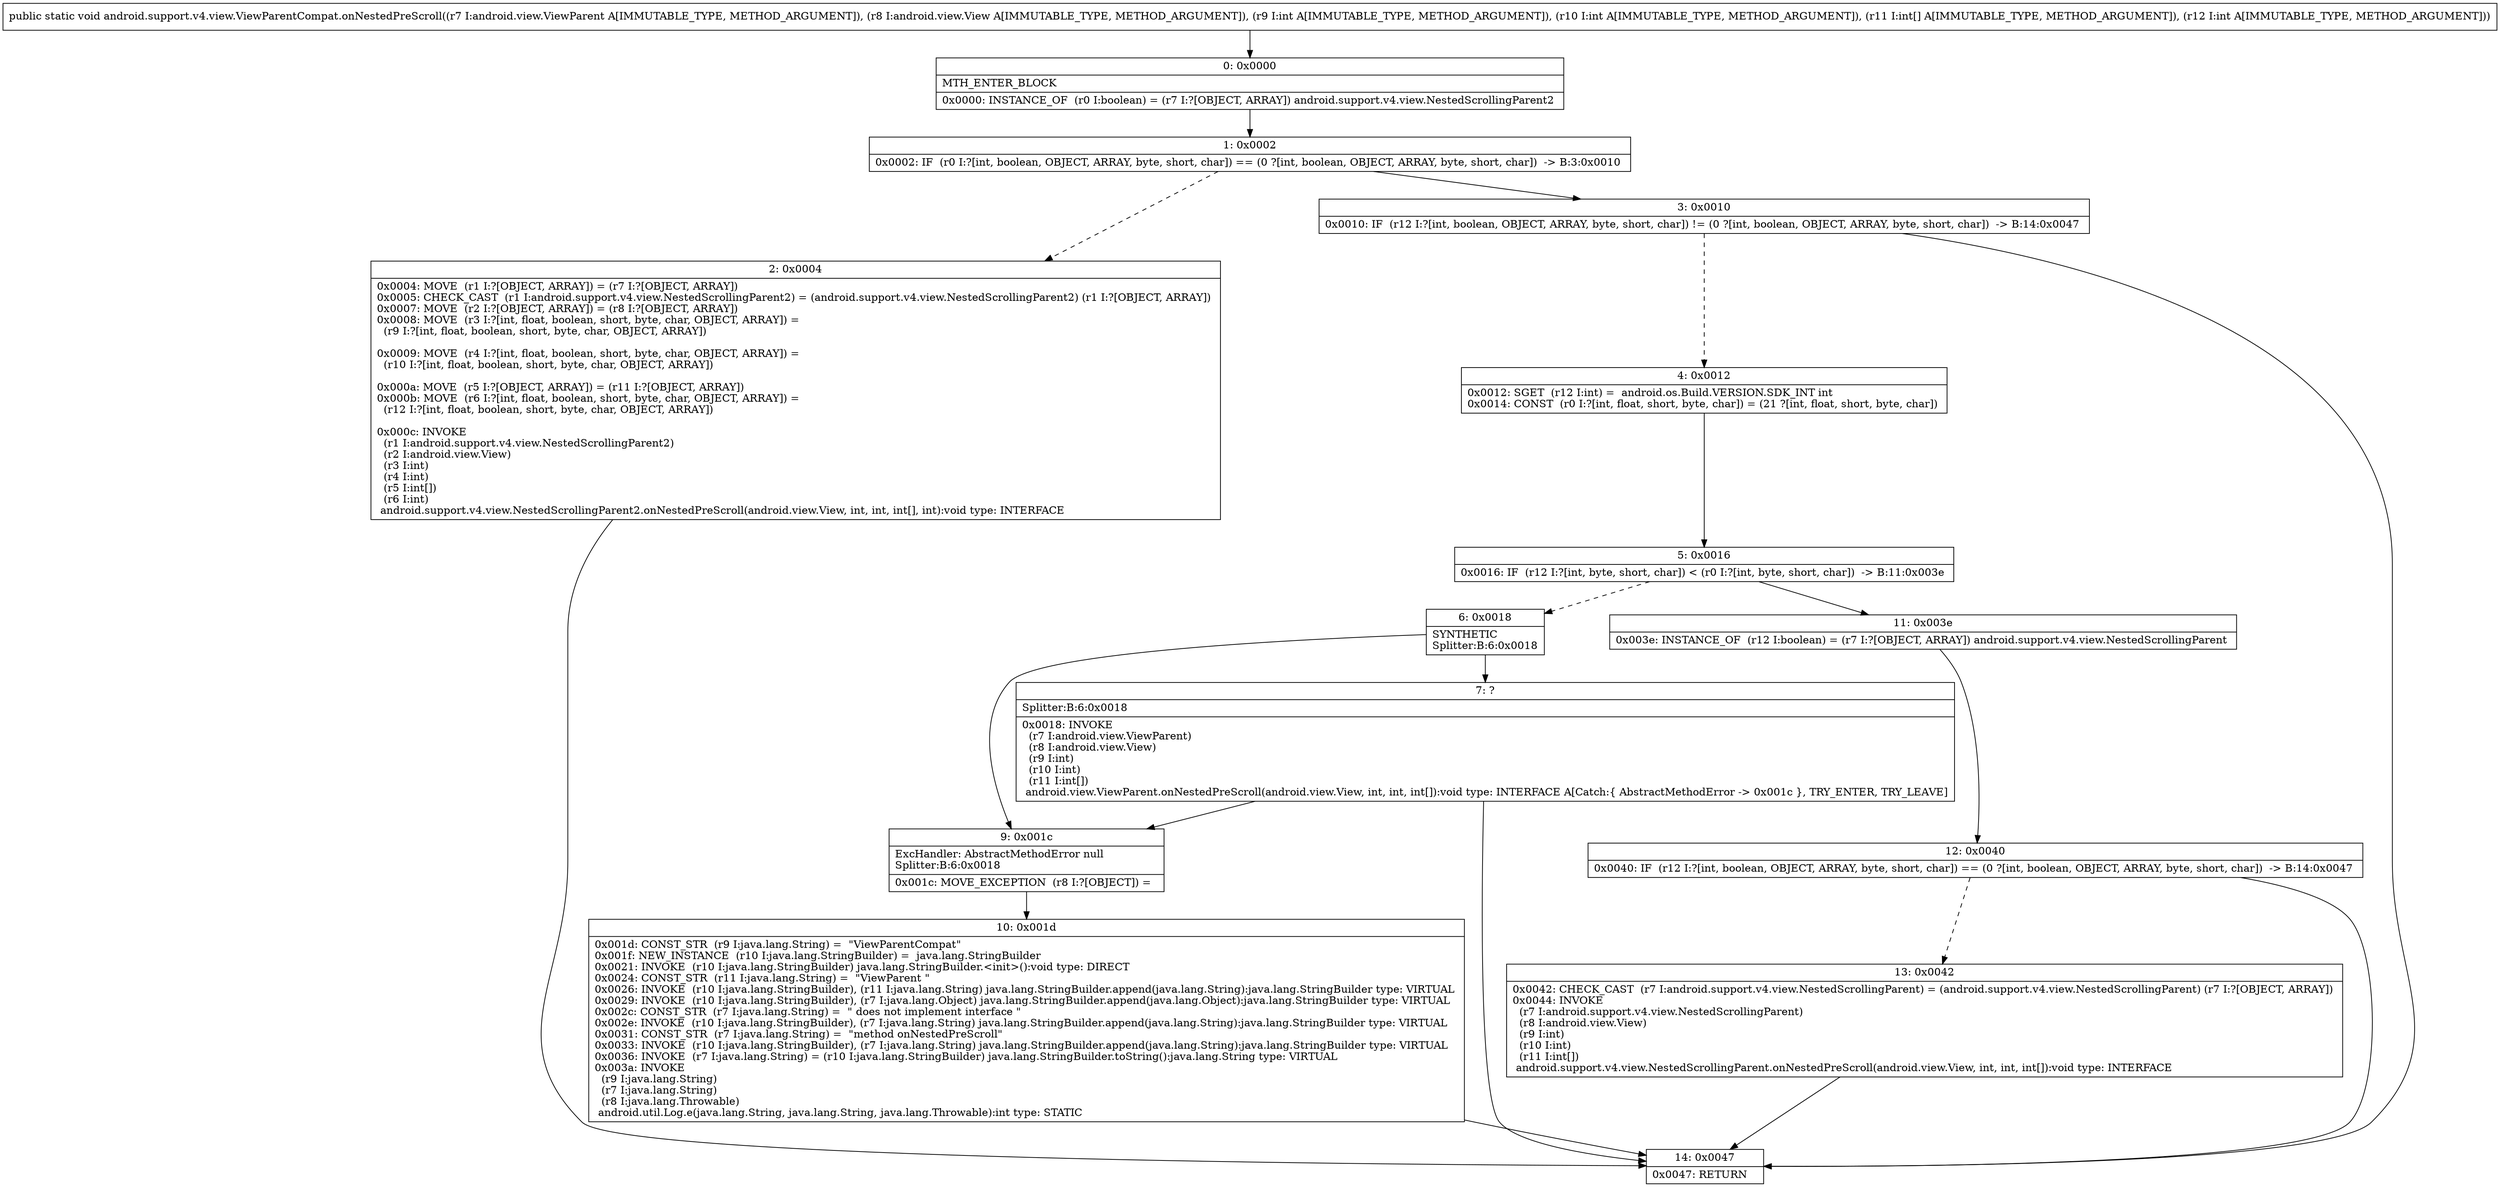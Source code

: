 digraph "CFG forandroid.support.v4.view.ViewParentCompat.onNestedPreScroll(Landroid\/view\/ViewParent;Landroid\/view\/View;II[II)V" {
Node_0 [shape=record,label="{0\:\ 0x0000|MTH_ENTER_BLOCK\l|0x0000: INSTANCE_OF  (r0 I:boolean) = (r7 I:?[OBJECT, ARRAY]) android.support.v4.view.NestedScrollingParent2 \l}"];
Node_1 [shape=record,label="{1\:\ 0x0002|0x0002: IF  (r0 I:?[int, boolean, OBJECT, ARRAY, byte, short, char]) == (0 ?[int, boolean, OBJECT, ARRAY, byte, short, char])  \-\> B:3:0x0010 \l}"];
Node_2 [shape=record,label="{2\:\ 0x0004|0x0004: MOVE  (r1 I:?[OBJECT, ARRAY]) = (r7 I:?[OBJECT, ARRAY]) \l0x0005: CHECK_CAST  (r1 I:android.support.v4.view.NestedScrollingParent2) = (android.support.v4.view.NestedScrollingParent2) (r1 I:?[OBJECT, ARRAY]) \l0x0007: MOVE  (r2 I:?[OBJECT, ARRAY]) = (r8 I:?[OBJECT, ARRAY]) \l0x0008: MOVE  (r3 I:?[int, float, boolean, short, byte, char, OBJECT, ARRAY]) = \l  (r9 I:?[int, float, boolean, short, byte, char, OBJECT, ARRAY])\l \l0x0009: MOVE  (r4 I:?[int, float, boolean, short, byte, char, OBJECT, ARRAY]) = \l  (r10 I:?[int, float, boolean, short, byte, char, OBJECT, ARRAY])\l \l0x000a: MOVE  (r5 I:?[OBJECT, ARRAY]) = (r11 I:?[OBJECT, ARRAY]) \l0x000b: MOVE  (r6 I:?[int, float, boolean, short, byte, char, OBJECT, ARRAY]) = \l  (r12 I:?[int, float, boolean, short, byte, char, OBJECT, ARRAY])\l \l0x000c: INVOKE  \l  (r1 I:android.support.v4.view.NestedScrollingParent2)\l  (r2 I:android.view.View)\l  (r3 I:int)\l  (r4 I:int)\l  (r5 I:int[])\l  (r6 I:int)\l android.support.v4.view.NestedScrollingParent2.onNestedPreScroll(android.view.View, int, int, int[], int):void type: INTERFACE \l}"];
Node_3 [shape=record,label="{3\:\ 0x0010|0x0010: IF  (r12 I:?[int, boolean, OBJECT, ARRAY, byte, short, char]) != (0 ?[int, boolean, OBJECT, ARRAY, byte, short, char])  \-\> B:14:0x0047 \l}"];
Node_4 [shape=record,label="{4\:\ 0x0012|0x0012: SGET  (r12 I:int) =  android.os.Build.VERSION.SDK_INT int \l0x0014: CONST  (r0 I:?[int, float, short, byte, char]) = (21 ?[int, float, short, byte, char]) \l}"];
Node_5 [shape=record,label="{5\:\ 0x0016|0x0016: IF  (r12 I:?[int, byte, short, char]) \< (r0 I:?[int, byte, short, char])  \-\> B:11:0x003e \l}"];
Node_6 [shape=record,label="{6\:\ 0x0018|SYNTHETIC\lSplitter:B:6:0x0018\l}"];
Node_7 [shape=record,label="{7\:\ ?|Splitter:B:6:0x0018\l|0x0018: INVOKE  \l  (r7 I:android.view.ViewParent)\l  (r8 I:android.view.View)\l  (r9 I:int)\l  (r10 I:int)\l  (r11 I:int[])\l android.view.ViewParent.onNestedPreScroll(android.view.View, int, int, int[]):void type: INTERFACE A[Catch:\{ AbstractMethodError \-\> 0x001c \}, TRY_ENTER, TRY_LEAVE]\l}"];
Node_9 [shape=record,label="{9\:\ 0x001c|ExcHandler: AbstractMethodError null\lSplitter:B:6:0x0018\l|0x001c: MOVE_EXCEPTION  (r8 I:?[OBJECT]) =  \l}"];
Node_10 [shape=record,label="{10\:\ 0x001d|0x001d: CONST_STR  (r9 I:java.lang.String) =  \"ViewParentCompat\" \l0x001f: NEW_INSTANCE  (r10 I:java.lang.StringBuilder) =  java.lang.StringBuilder \l0x0021: INVOKE  (r10 I:java.lang.StringBuilder) java.lang.StringBuilder.\<init\>():void type: DIRECT \l0x0024: CONST_STR  (r11 I:java.lang.String) =  \"ViewParent \" \l0x0026: INVOKE  (r10 I:java.lang.StringBuilder), (r11 I:java.lang.String) java.lang.StringBuilder.append(java.lang.String):java.lang.StringBuilder type: VIRTUAL \l0x0029: INVOKE  (r10 I:java.lang.StringBuilder), (r7 I:java.lang.Object) java.lang.StringBuilder.append(java.lang.Object):java.lang.StringBuilder type: VIRTUAL \l0x002c: CONST_STR  (r7 I:java.lang.String) =  \" does not implement interface \" \l0x002e: INVOKE  (r10 I:java.lang.StringBuilder), (r7 I:java.lang.String) java.lang.StringBuilder.append(java.lang.String):java.lang.StringBuilder type: VIRTUAL \l0x0031: CONST_STR  (r7 I:java.lang.String) =  \"method onNestedPreScroll\" \l0x0033: INVOKE  (r10 I:java.lang.StringBuilder), (r7 I:java.lang.String) java.lang.StringBuilder.append(java.lang.String):java.lang.StringBuilder type: VIRTUAL \l0x0036: INVOKE  (r7 I:java.lang.String) = (r10 I:java.lang.StringBuilder) java.lang.StringBuilder.toString():java.lang.String type: VIRTUAL \l0x003a: INVOKE  \l  (r9 I:java.lang.String)\l  (r7 I:java.lang.String)\l  (r8 I:java.lang.Throwable)\l android.util.Log.e(java.lang.String, java.lang.String, java.lang.Throwable):int type: STATIC \l}"];
Node_11 [shape=record,label="{11\:\ 0x003e|0x003e: INSTANCE_OF  (r12 I:boolean) = (r7 I:?[OBJECT, ARRAY]) android.support.v4.view.NestedScrollingParent \l}"];
Node_12 [shape=record,label="{12\:\ 0x0040|0x0040: IF  (r12 I:?[int, boolean, OBJECT, ARRAY, byte, short, char]) == (0 ?[int, boolean, OBJECT, ARRAY, byte, short, char])  \-\> B:14:0x0047 \l}"];
Node_13 [shape=record,label="{13\:\ 0x0042|0x0042: CHECK_CAST  (r7 I:android.support.v4.view.NestedScrollingParent) = (android.support.v4.view.NestedScrollingParent) (r7 I:?[OBJECT, ARRAY]) \l0x0044: INVOKE  \l  (r7 I:android.support.v4.view.NestedScrollingParent)\l  (r8 I:android.view.View)\l  (r9 I:int)\l  (r10 I:int)\l  (r11 I:int[])\l android.support.v4.view.NestedScrollingParent.onNestedPreScroll(android.view.View, int, int, int[]):void type: INTERFACE \l}"];
Node_14 [shape=record,label="{14\:\ 0x0047|0x0047: RETURN   \l}"];
MethodNode[shape=record,label="{public static void android.support.v4.view.ViewParentCompat.onNestedPreScroll((r7 I:android.view.ViewParent A[IMMUTABLE_TYPE, METHOD_ARGUMENT]), (r8 I:android.view.View A[IMMUTABLE_TYPE, METHOD_ARGUMENT]), (r9 I:int A[IMMUTABLE_TYPE, METHOD_ARGUMENT]), (r10 I:int A[IMMUTABLE_TYPE, METHOD_ARGUMENT]), (r11 I:int[] A[IMMUTABLE_TYPE, METHOD_ARGUMENT]), (r12 I:int A[IMMUTABLE_TYPE, METHOD_ARGUMENT])) }"];
MethodNode -> Node_0;
Node_0 -> Node_1;
Node_1 -> Node_2[style=dashed];
Node_1 -> Node_3;
Node_2 -> Node_14;
Node_3 -> Node_4[style=dashed];
Node_3 -> Node_14;
Node_4 -> Node_5;
Node_5 -> Node_6[style=dashed];
Node_5 -> Node_11;
Node_6 -> Node_7;
Node_6 -> Node_9;
Node_7 -> Node_9;
Node_7 -> Node_14;
Node_9 -> Node_10;
Node_10 -> Node_14;
Node_11 -> Node_12;
Node_12 -> Node_13[style=dashed];
Node_12 -> Node_14;
Node_13 -> Node_14;
}

